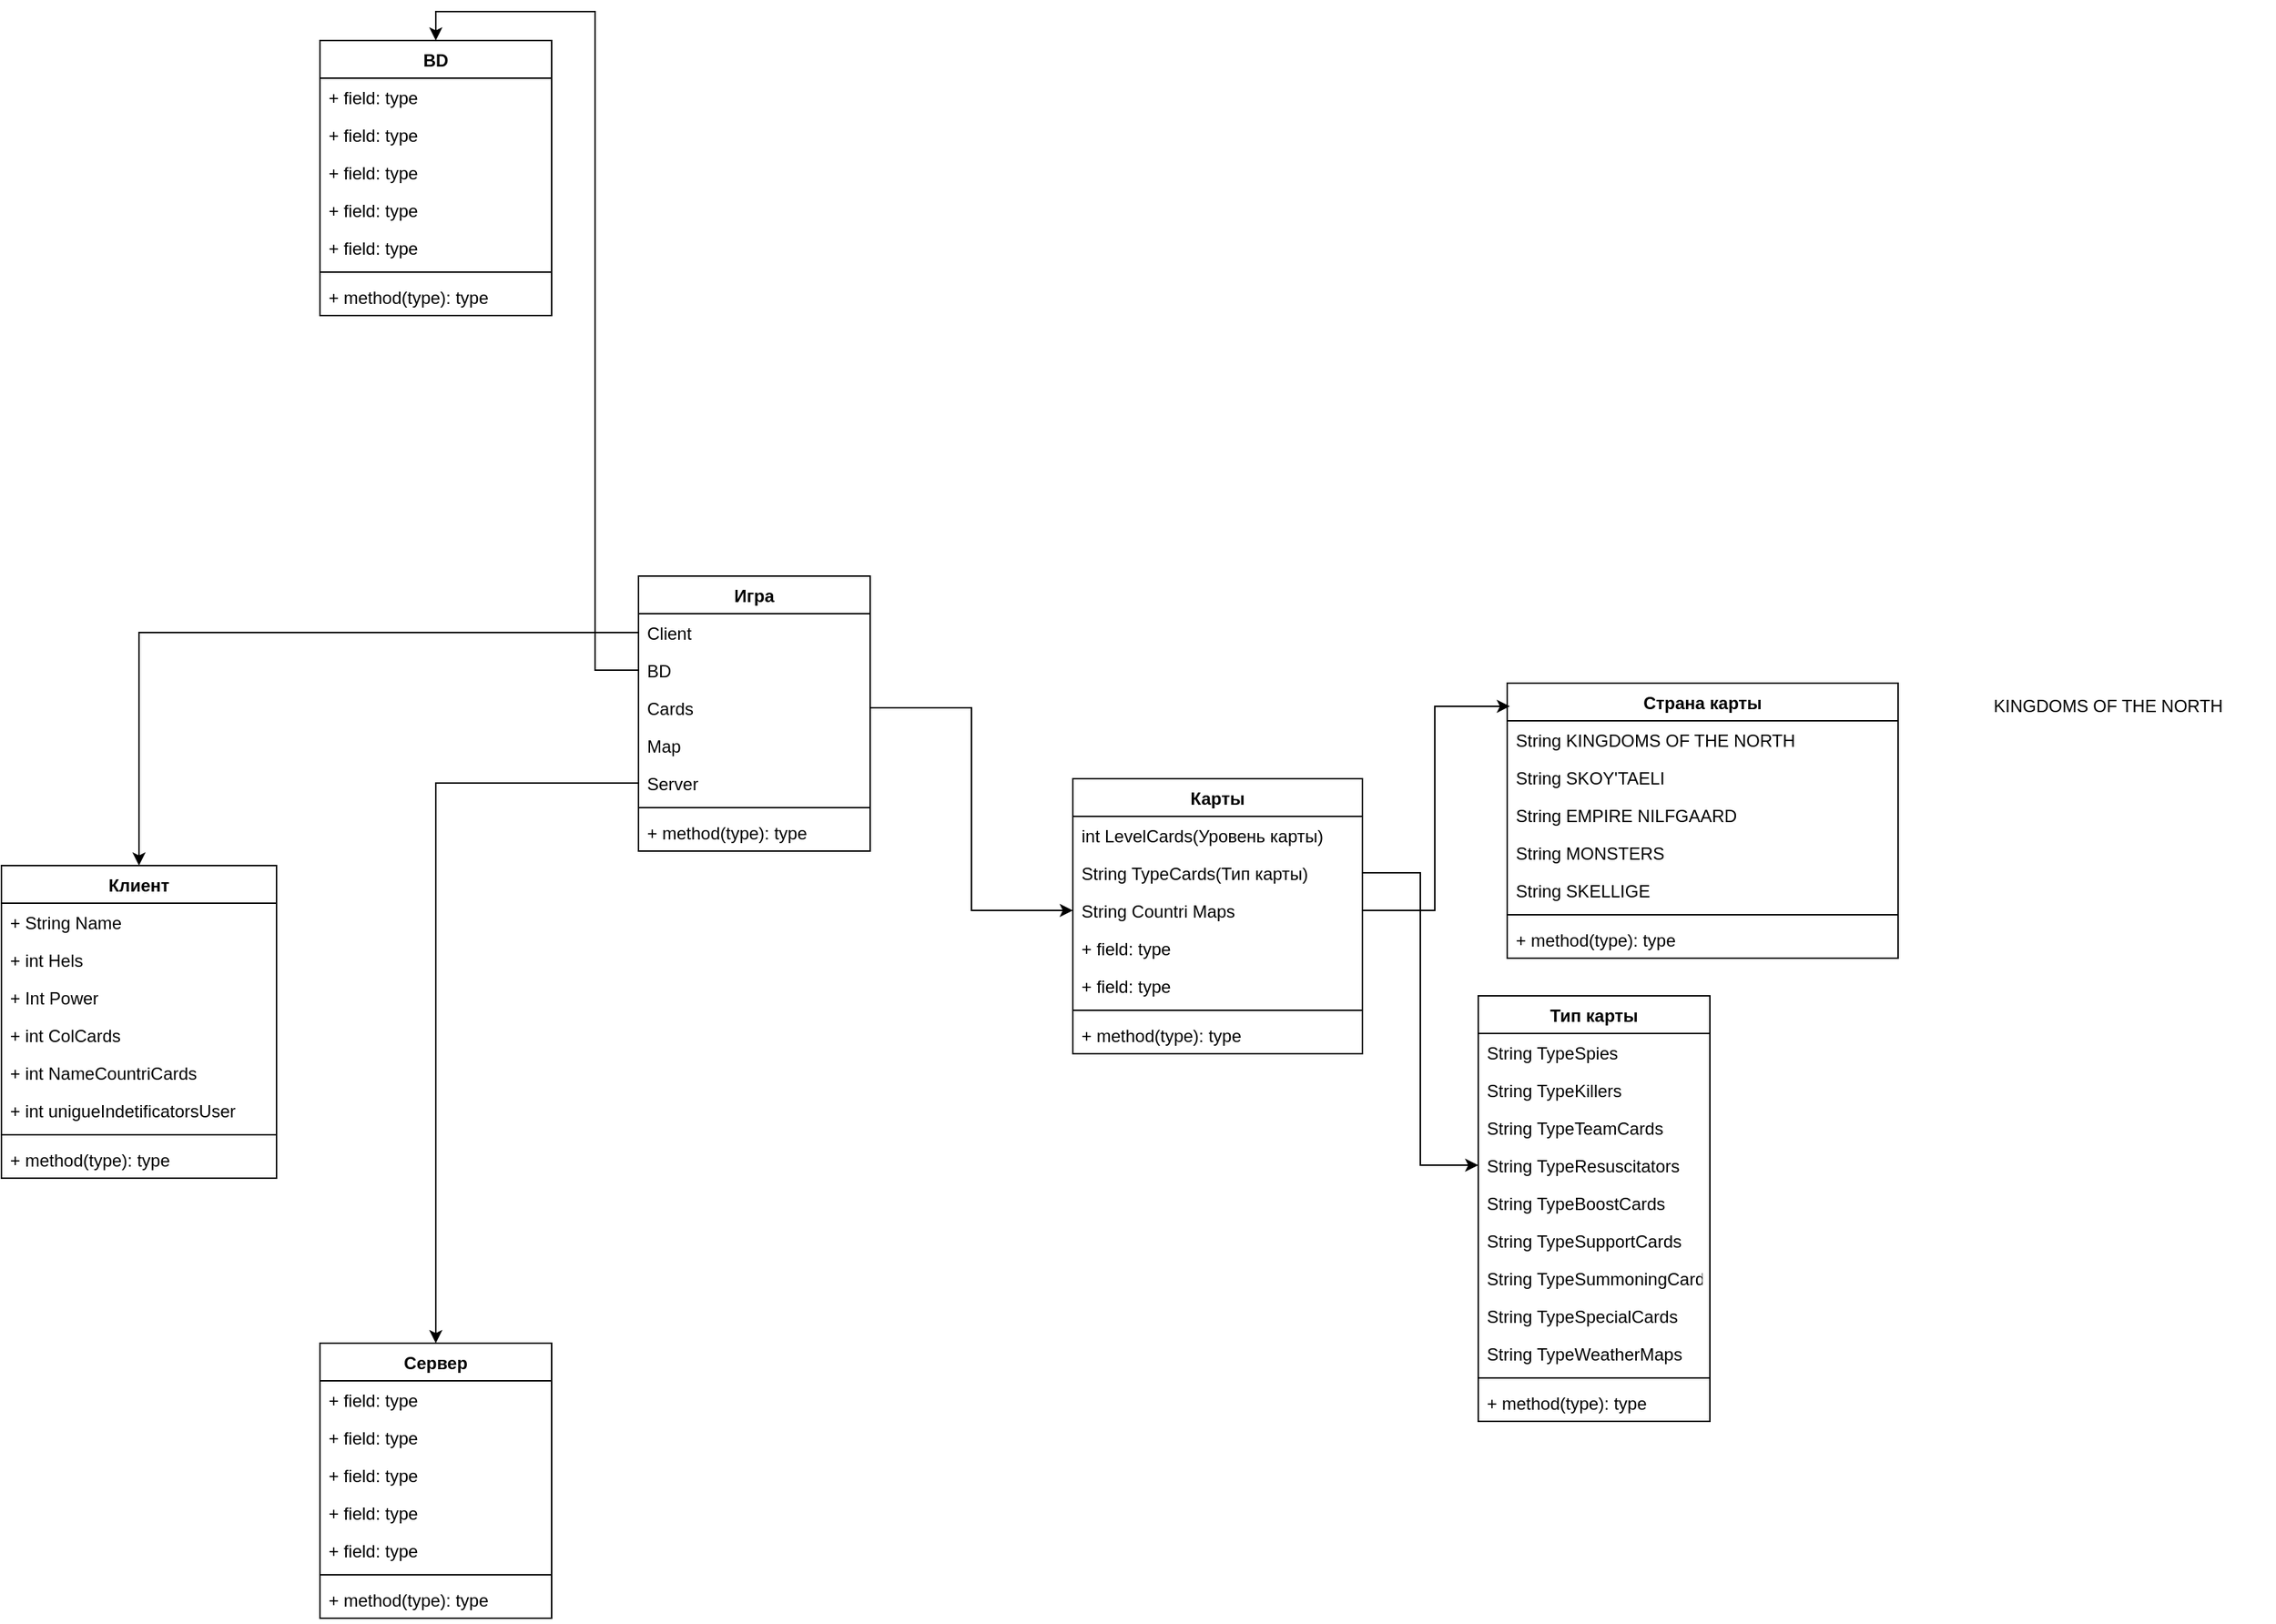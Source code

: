 <mxfile version="15.4.1" type="device"><diagram id="sjOhlbBB3a5XgqxjNpI_" name="Page-1"><mxGraphModel dx="1422" dy="2001" grid="1" gridSize="10" guides="1" tooltips="1" connect="1" arrows="1" fold="1" page="1" pageScale="1" pageWidth="827" pageHeight="1169" math="0" shadow="0"><root><mxCell id="0"/><mxCell id="1" parent="0"/><mxCell id="6GnnicKwQ2_1Ef_VStTX-6" value="Игра" style="swimlane;fontStyle=1;align=center;verticalAlign=top;childLayout=stackLayout;horizontal=1;startSize=26;horizontalStack=0;resizeParent=1;resizeParentMax=0;resizeLast=0;collapsible=1;marginBottom=0;" vertex="1" parent="1"><mxGeometry x="520" y="-160" width="160" height="190" as="geometry"/></mxCell><mxCell id="6GnnicKwQ2_1Ef_VStTX-7" value="Client&#10;" style="text;strokeColor=none;fillColor=none;align=left;verticalAlign=top;spacingLeft=4;spacingRight=4;overflow=hidden;rotatable=0;points=[[0,0.5],[1,0.5]];portConstraint=eastwest;" vertex="1" parent="6GnnicKwQ2_1Ef_VStTX-6"><mxGeometry y="26" width="160" height="26" as="geometry"/></mxCell><mxCell id="6GnnicKwQ2_1Ef_VStTX-38" value="BD" style="text;strokeColor=none;fillColor=none;align=left;verticalAlign=top;spacingLeft=4;spacingRight=4;overflow=hidden;rotatable=0;points=[[0,0.5],[1,0.5]];portConstraint=eastwest;" vertex="1" parent="6GnnicKwQ2_1Ef_VStTX-6"><mxGeometry y="52" width="160" height="26" as="geometry"/></mxCell><mxCell id="6GnnicKwQ2_1Ef_VStTX-39" value="Cards" style="text;strokeColor=none;fillColor=none;align=left;verticalAlign=top;spacingLeft=4;spacingRight=4;overflow=hidden;rotatable=0;points=[[0,0.5],[1,0.5]];portConstraint=eastwest;" vertex="1" parent="6GnnicKwQ2_1Ef_VStTX-6"><mxGeometry y="78" width="160" height="26" as="geometry"/></mxCell><mxCell id="6GnnicKwQ2_1Ef_VStTX-40" value="Map" style="text;strokeColor=none;fillColor=none;align=left;verticalAlign=top;spacingLeft=4;spacingRight=4;overflow=hidden;rotatable=0;points=[[0,0.5],[1,0.5]];portConstraint=eastwest;" vertex="1" parent="6GnnicKwQ2_1Ef_VStTX-6"><mxGeometry y="104" width="160" height="26" as="geometry"/></mxCell><mxCell id="6GnnicKwQ2_1Ef_VStTX-41" value="Server" style="text;strokeColor=none;fillColor=none;align=left;verticalAlign=top;spacingLeft=4;spacingRight=4;overflow=hidden;rotatable=0;points=[[0,0.5],[1,0.5]];portConstraint=eastwest;" vertex="1" parent="6GnnicKwQ2_1Ef_VStTX-6"><mxGeometry y="130" width="160" height="26" as="geometry"/></mxCell><mxCell id="6GnnicKwQ2_1Ef_VStTX-8" value="" style="line;strokeWidth=1;fillColor=none;align=left;verticalAlign=middle;spacingTop=-1;spacingLeft=3;spacingRight=3;rotatable=0;labelPosition=right;points=[];portConstraint=eastwest;" vertex="1" parent="6GnnicKwQ2_1Ef_VStTX-6"><mxGeometry y="156" width="160" height="8" as="geometry"/></mxCell><mxCell id="6GnnicKwQ2_1Ef_VStTX-9" value="+ method(type): type" style="text;strokeColor=none;fillColor=none;align=left;verticalAlign=top;spacingLeft=4;spacingRight=4;overflow=hidden;rotatable=0;points=[[0,0.5],[1,0.5]];portConstraint=eastwest;" vertex="1" parent="6GnnicKwQ2_1Ef_VStTX-6"><mxGeometry y="164" width="160" height="26" as="geometry"/></mxCell><mxCell id="6GnnicKwQ2_1Ef_VStTX-10" value="Карты" style="swimlane;fontStyle=1;align=center;verticalAlign=top;childLayout=stackLayout;horizontal=1;startSize=26;horizontalStack=0;resizeParent=1;resizeParentMax=0;resizeLast=0;collapsible=1;marginBottom=0;" vertex="1" parent="1"><mxGeometry x="820" y="-20" width="200" height="190" as="geometry"/></mxCell><mxCell id="6GnnicKwQ2_1Ef_VStTX-11" value="int LevelCards(Уровень карты) " style="text;strokeColor=none;fillColor=none;align=left;verticalAlign=top;spacingLeft=4;spacingRight=4;overflow=hidden;rotatable=0;points=[[0,0.5],[1,0.5]];portConstraint=eastwest;" vertex="1" parent="6GnnicKwQ2_1Ef_VStTX-10"><mxGeometry y="26" width="200" height="26" as="geometry"/></mxCell><mxCell id="6GnnicKwQ2_1Ef_VStTX-26" value="String TypeCards(Тип карты)" style="text;strokeColor=none;fillColor=none;align=left;verticalAlign=top;spacingLeft=4;spacingRight=4;overflow=hidden;rotatable=0;points=[[0,0.5],[1,0.5]];portConstraint=eastwest;" vertex="1" parent="6GnnicKwQ2_1Ef_VStTX-10"><mxGeometry y="52" width="200" height="26" as="geometry"/></mxCell><mxCell id="6GnnicKwQ2_1Ef_VStTX-28" value="String Countri Maps&#10;" style="text;strokeColor=none;fillColor=none;align=left;verticalAlign=top;spacingLeft=4;spacingRight=4;overflow=hidden;rotatable=0;points=[[0,0.5],[1,0.5]];portConstraint=eastwest;" vertex="1" parent="6GnnicKwQ2_1Ef_VStTX-10"><mxGeometry y="78" width="200" height="26" as="geometry"/></mxCell><mxCell id="6GnnicKwQ2_1Ef_VStTX-29" value="+ field: type&#10;" style="text;strokeColor=none;fillColor=none;align=left;verticalAlign=top;spacingLeft=4;spacingRight=4;overflow=hidden;rotatable=0;points=[[0,0.5],[1,0.5]];portConstraint=eastwest;" vertex="1" parent="6GnnicKwQ2_1Ef_VStTX-10"><mxGeometry y="104" width="200" height="26" as="geometry"/></mxCell><mxCell id="6GnnicKwQ2_1Ef_VStTX-31" value="+ field: type&#10;" style="text;strokeColor=none;fillColor=none;align=left;verticalAlign=top;spacingLeft=4;spacingRight=4;overflow=hidden;rotatable=0;points=[[0,0.5],[1,0.5]];portConstraint=eastwest;" vertex="1" parent="6GnnicKwQ2_1Ef_VStTX-10"><mxGeometry y="130" width="200" height="26" as="geometry"/></mxCell><mxCell id="6GnnicKwQ2_1Ef_VStTX-12" value="" style="line;strokeWidth=1;fillColor=none;align=left;verticalAlign=middle;spacingTop=-1;spacingLeft=3;spacingRight=3;rotatable=0;labelPosition=right;points=[];portConstraint=eastwest;" vertex="1" parent="6GnnicKwQ2_1Ef_VStTX-10"><mxGeometry y="156" width="200" height="8" as="geometry"/></mxCell><mxCell id="6GnnicKwQ2_1Ef_VStTX-13" value="+ method(type): type" style="text;strokeColor=none;fillColor=none;align=left;verticalAlign=top;spacingLeft=4;spacingRight=4;overflow=hidden;rotatable=0;points=[[0,0.5],[1,0.5]];portConstraint=eastwest;" vertex="1" parent="6GnnicKwQ2_1Ef_VStTX-10"><mxGeometry y="164" width="200" height="26" as="geometry"/></mxCell><mxCell id="6GnnicKwQ2_1Ef_VStTX-18" value="Тип карты" style="swimlane;fontStyle=1;align=center;verticalAlign=top;childLayout=stackLayout;horizontal=1;startSize=26;horizontalStack=0;resizeParent=1;resizeParentMax=0;resizeLast=0;collapsible=1;marginBottom=0;" vertex="1" parent="1"><mxGeometry x="1100" y="130" width="160" height="294" as="geometry"/></mxCell><mxCell id="6GnnicKwQ2_1Ef_VStTX-19" value="String TypeSpies" style="text;strokeColor=none;fillColor=none;align=left;verticalAlign=top;spacingLeft=4;spacingRight=4;overflow=hidden;rotatable=0;points=[[0,0.5],[1,0.5]];portConstraint=eastwest;" vertex="1" parent="6GnnicKwQ2_1Ef_VStTX-18"><mxGeometry y="26" width="160" height="26" as="geometry"/></mxCell><mxCell id="6GnnicKwQ2_1Ef_VStTX-42" value="String TypeKillers" style="text;strokeColor=none;fillColor=none;align=left;verticalAlign=top;spacingLeft=4;spacingRight=4;overflow=hidden;rotatable=0;points=[[0,0.5],[1,0.5]];portConstraint=eastwest;" vertex="1" parent="6GnnicKwQ2_1Ef_VStTX-18"><mxGeometry y="52" width="160" height="26" as="geometry"/></mxCell><mxCell id="6GnnicKwQ2_1Ef_VStTX-43" value="String TypeTeamCards" style="text;strokeColor=none;fillColor=none;align=left;verticalAlign=top;spacingLeft=4;spacingRight=4;overflow=hidden;rotatable=0;points=[[0,0.5],[1,0.5]];portConstraint=eastwest;" vertex="1" parent="6GnnicKwQ2_1Ef_VStTX-18"><mxGeometry y="78" width="160" height="26" as="geometry"/></mxCell><mxCell id="6GnnicKwQ2_1Ef_VStTX-44" value="String TypeResuscitators" style="text;strokeColor=none;fillColor=none;align=left;verticalAlign=top;spacingLeft=4;spacingRight=4;overflow=hidden;rotatable=0;points=[[0,0.5],[1,0.5]];portConstraint=eastwest;" vertex="1" parent="6GnnicKwQ2_1Ef_VStTX-18"><mxGeometry y="104" width="160" height="26" as="geometry"/></mxCell><mxCell id="6GnnicKwQ2_1Ef_VStTX-47" value="String TypeBoostCards" style="text;strokeColor=none;fillColor=none;align=left;verticalAlign=top;spacingLeft=4;spacingRight=4;overflow=hidden;rotatable=0;points=[[0,0.5],[1,0.5]];portConstraint=eastwest;" vertex="1" parent="6GnnicKwQ2_1Ef_VStTX-18"><mxGeometry y="130" width="160" height="26" as="geometry"/></mxCell><mxCell id="6GnnicKwQ2_1Ef_VStTX-48" value="String TypeSupportCards" style="text;strokeColor=none;fillColor=none;align=left;verticalAlign=top;spacingLeft=4;spacingRight=4;overflow=hidden;rotatable=0;points=[[0,0.5],[1,0.5]];portConstraint=eastwest;" vertex="1" parent="6GnnicKwQ2_1Ef_VStTX-18"><mxGeometry y="156" width="160" height="26" as="geometry"/></mxCell><mxCell id="6GnnicKwQ2_1Ef_VStTX-46" value="String TypeSummoningCards" style="text;strokeColor=none;fillColor=none;align=left;verticalAlign=top;spacingLeft=4;spacingRight=4;overflow=hidden;rotatable=0;points=[[0,0.5],[1,0.5]];portConstraint=eastwest;" vertex="1" parent="6GnnicKwQ2_1Ef_VStTX-18"><mxGeometry y="182" width="160" height="26" as="geometry"/></mxCell><mxCell id="6GnnicKwQ2_1Ef_VStTX-45" value="String TypeSpecialCards" style="text;strokeColor=none;fillColor=none;align=left;verticalAlign=top;spacingLeft=4;spacingRight=4;overflow=hidden;rotatable=0;points=[[0,0.5],[1,0.5]];portConstraint=eastwest;" vertex="1" parent="6GnnicKwQ2_1Ef_VStTX-18"><mxGeometry y="208" width="160" height="26" as="geometry"/></mxCell><mxCell id="6GnnicKwQ2_1Ef_VStTX-49" value="String TypeWeatherMaps" style="text;strokeColor=none;fillColor=none;align=left;verticalAlign=top;spacingLeft=4;spacingRight=4;overflow=hidden;rotatable=0;points=[[0,0.5],[1,0.5]];portConstraint=eastwest;" vertex="1" parent="6GnnicKwQ2_1Ef_VStTX-18"><mxGeometry y="234" width="160" height="26" as="geometry"/></mxCell><mxCell id="6GnnicKwQ2_1Ef_VStTX-20" value="" style="line;strokeWidth=1;fillColor=none;align=left;verticalAlign=middle;spacingTop=-1;spacingLeft=3;spacingRight=3;rotatable=0;labelPosition=right;points=[];portConstraint=eastwest;" vertex="1" parent="6GnnicKwQ2_1Ef_VStTX-18"><mxGeometry y="260" width="160" height="8" as="geometry"/></mxCell><mxCell id="6GnnicKwQ2_1Ef_VStTX-21" value="+ method(type): type" style="text;strokeColor=none;fillColor=none;align=left;verticalAlign=top;spacingLeft=4;spacingRight=4;overflow=hidden;rotatable=0;points=[[0,0.5],[1,0.5]];portConstraint=eastwest;" vertex="1" parent="6GnnicKwQ2_1Ef_VStTX-18"><mxGeometry y="268" width="160" height="26" as="geometry"/></mxCell><mxCell id="6GnnicKwQ2_1Ef_VStTX-50" value="Сервер" style="swimlane;fontStyle=1;align=center;verticalAlign=top;childLayout=stackLayout;horizontal=1;startSize=26;horizontalStack=0;resizeParent=1;resizeParentMax=0;resizeLast=0;collapsible=1;marginBottom=0;" vertex="1" parent="1"><mxGeometry x="300" y="370" width="160" height="190" as="geometry"/></mxCell><mxCell id="6GnnicKwQ2_1Ef_VStTX-51" value="+ field: type" style="text;strokeColor=none;fillColor=none;align=left;verticalAlign=top;spacingLeft=4;spacingRight=4;overflow=hidden;rotatable=0;points=[[0,0.5],[1,0.5]];portConstraint=eastwest;" vertex="1" parent="6GnnicKwQ2_1Ef_VStTX-50"><mxGeometry y="26" width="160" height="26" as="geometry"/></mxCell><mxCell id="6GnnicKwQ2_1Ef_VStTX-52" value="+ field: type" style="text;strokeColor=none;fillColor=none;align=left;verticalAlign=top;spacingLeft=4;spacingRight=4;overflow=hidden;rotatable=0;points=[[0,0.5],[1,0.5]];portConstraint=eastwest;" vertex="1" parent="6GnnicKwQ2_1Ef_VStTX-50"><mxGeometry y="52" width="160" height="26" as="geometry"/></mxCell><mxCell id="6GnnicKwQ2_1Ef_VStTX-53" value="+ field: type" style="text;strokeColor=none;fillColor=none;align=left;verticalAlign=top;spacingLeft=4;spacingRight=4;overflow=hidden;rotatable=0;points=[[0,0.5],[1,0.5]];portConstraint=eastwest;" vertex="1" parent="6GnnicKwQ2_1Ef_VStTX-50"><mxGeometry y="78" width="160" height="26" as="geometry"/></mxCell><mxCell id="6GnnicKwQ2_1Ef_VStTX-54" value="+ field: type" style="text;strokeColor=none;fillColor=none;align=left;verticalAlign=top;spacingLeft=4;spacingRight=4;overflow=hidden;rotatable=0;points=[[0,0.5],[1,0.5]];portConstraint=eastwest;" vertex="1" parent="6GnnicKwQ2_1Ef_VStTX-50"><mxGeometry y="104" width="160" height="26" as="geometry"/></mxCell><mxCell id="6GnnicKwQ2_1Ef_VStTX-55" value="+ field: type" style="text;strokeColor=none;fillColor=none;align=left;verticalAlign=top;spacingLeft=4;spacingRight=4;overflow=hidden;rotatable=0;points=[[0,0.5],[1,0.5]];portConstraint=eastwest;" vertex="1" parent="6GnnicKwQ2_1Ef_VStTX-50"><mxGeometry y="130" width="160" height="26" as="geometry"/></mxCell><mxCell id="6GnnicKwQ2_1Ef_VStTX-56" value="" style="line;strokeWidth=1;fillColor=none;align=left;verticalAlign=middle;spacingTop=-1;spacingLeft=3;spacingRight=3;rotatable=0;labelPosition=right;points=[];portConstraint=eastwest;" vertex="1" parent="6GnnicKwQ2_1Ef_VStTX-50"><mxGeometry y="156" width="160" height="8" as="geometry"/></mxCell><mxCell id="6GnnicKwQ2_1Ef_VStTX-57" value="+ method(type): type" style="text;strokeColor=none;fillColor=none;align=left;verticalAlign=top;spacingLeft=4;spacingRight=4;overflow=hidden;rotatable=0;points=[[0,0.5],[1,0.5]];portConstraint=eastwest;" vertex="1" parent="6GnnicKwQ2_1Ef_VStTX-50"><mxGeometry y="164" width="160" height="26" as="geometry"/></mxCell><mxCell id="6GnnicKwQ2_1Ef_VStTX-66" value="Страна карты" style="swimlane;fontStyle=1;align=center;verticalAlign=top;childLayout=stackLayout;horizontal=1;startSize=26;horizontalStack=0;resizeParent=1;resizeParentMax=0;resizeLast=0;collapsible=1;marginBottom=0;" vertex="1" parent="1"><mxGeometry x="1120" y="-86" width="270" height="190" as="geometry"/></mxCell><mxCell id="6GnnicKwQ2_1Ef_VStTX-74" value="String KINGDOMS OF THE NORTH" style="text;strokeColor=none;fillColor=none;align=left;verticalAlign=top;spacingLeft=4;spacingRight=4;overflow=hidden;rotatable=0;points=[[0,0.5],[1,0.5]];portConstraint=eastwest;" vertex="1" parent="6GnnicKwQ2_1Ef_VStTX-66"><mxGeometry y="26" width="270" height="26" as="geometry"/></mxCell><mxCell id="6GnnicKwQ2_1Ef_VStTX-75" value="String SKOY'TAELI" style="text;strokeColor=none;fillColor=none;align=left;verticalAlign=top;spacingLeft=4;spacingRight=4;overflow=hidden;rotatable=0;points=[[0,0.5],[1,0.5]];portConstraint=eastwest;" vertex="1" parent="6GnnicKwQ2_1Ef_VStTX-66"><mxGeometry y="52" width="270" height="26" as="geometry"/></mxCell><mxCell id="6GnnicKwQ2_1Ef_VStTX-76" value="String EMPIRE NILFGAARD" style="text;strokeColor=none;fillColor=none;align=left;verticalAlign=top;spacingLeft=4;spacingRight=4;overflow=hidden;rotatable=0;points=[[0,0.5],[1,0.5]];portConstraint=eastwest;" vertex="1" parent="6GnnicKwQ2_1Ef_VStTX-66"><mxGeometry y="78" width="270" height="26" as="geometry"/></mxCell><mxCell id="6GnnicKwQ2_1Ef_VStTX-77" value="String MONSTERS" style="text;strokeColor=none;fillColor=none;align=left;verticalAlign=top;spacingLeft=4;spacingRight=4;overflow=hidden;rotatable=0;points=[[0,0.5],[1,0.5]];portConstraint=eastwest;" vertex="1" parent="6GnnicKwQ2_1Ef_VStTX-66"><mxGeometry y="104" width="270" height="26" as="geometry"/></mxCell><mxCell id="6GnnicKwQ2_1Ef_VStTX-78" value="String SKELLIGE" style="text;strokeColor=none;fillColor=none;align=left;verticalAlign=top;spacingLeft=4;spacingRight=4;overflow=hidden;rotatable=0;points=[[0,0.5],[1,0.5]];portConstraint=eastwest;" vertex="1" parent="6GnnicKwQ2_1Ef_VStTX-66"><mxGeometry y="130" width="270" height="26" as="geometry"/></mxCell><mxCell id="6GnnicKwQ2_1Ef_VStTX-72" value="" style="line;strokeWidth=1;fillColor=none;align=left;verticalAlign=middle;spacingTop=-1;spacingLeft=3;spacingRight=3;rotatable=0;labelPosition=right;points=[];portConstraint=eastwest;" vertex="1" parent="6GnnicKwQ2_1Ef_VStTX-66"><mxGeometry y="156" width="270" height="8" as="geometry"/></mxCell><mxCell id="6GnnicKwQ2_1Ef_VStTX-73" value="+ method(type): type" style="text;strokeColor=none;fillColor=none;align=left;verticalAlign=top;spacingLeft=4;spacingRight=4;overflow=hidden;rotatable=0;points=[[0,0.5],[1,0.5]];portConstraint=eastwest;" vertex="1" parent="6GnnicKwQ2_1Ef_VStTX-66"><mxGeometry y="164" width="270" height="26" as="geometry"/></mxCell><mxCell id="6GnnicKwQ2_1Ef_VStTX-69" value="KINGDOMS OF THE NORTH&#10;&#10;SKOY'TAELI&#10;&#10;EMPIRE NILFGAARD&#10;&#10;MONSTERS&#10;&#10;SKELLIGE" style="text;strokeColor=none;fillColor=none;align=left;verticalAlign=top;spacingLeft=4;spacingRight=4;overflow=hidden;rotatable=0;points=[[0,0.5],[1,0.5]];portConstraint=eastwest;" vertex="1" parent="1"><mxGeometry x="1450" y="-84" width="200" height="26" as="geometry"/></mxCell><mxCell id="6GnnicKwQ2_1Ef_VStTX-79" style="edgeStyle=orthogonalEdgeStyle;rounded=0;orthogonalLoop=1;jettySize=auto;html=1;entryX=0;entryY=0.5;entryDx=0;entryDy=0;" edge="1" parent="1" source="6GnnicKwQ2_1Ef_VStTX-39" target="6GnnicKwQ2_1Ef_VStTX-28"><mxGeometry relative="1" as="geometry"/></mxCell><mxCell id="6GnnicKwQ2_1Ef_VStTX-81" style="edgeStyle=orthogonalEdgeStyle;rounded=0;orthogonalLoop=1;jettySize=auto;html=1;entryX=0.007;entryY=0.084;entryDx=0;entryDy=0;entryPerimeter=0;" edge="1" parent="1" source="6GnnicKwQ2_1Ef_VStTX-28" target="6GnnicKwQ2_1Ef_VStTX-66"><mxGeometry relative="1" as="geometry"/></mxCell><mxCell id="6GnnicKwQ2_1Ef_VStTX-82" style="edgeStyle=orthogonalEdgeStyle;rounded=0;orthogonalLoop=1;jettySize=auto;html=1;entryX=0;entryY=0.5;entryDx=0;entryDy=0;" edge="1" parent="1" source="6GnnicKwQ2_1Ef_VStTX-26" target="6GnnicKwQ2_1Ef_VStTX-44"><mxGeometry relative="1" as="geometry"/></mxCell><mxCell id="6GnnicKwQ2_1Ef_VStTX-83" value="Клиент" style="swimlane;fontStyle=1;align=center;verticalAlign=top;childLayout=stackLayout;horizontal=1;startSize=26;horizontalStack=0;resizeParent=1;resizeParentMax=0;resizeLast=0;collapsible=1;marginBottom=0;" vertex="1" parent="1"><mxGeometry x="80" y="40" width="190" height="216" as="geometry"/></mxCell><mxCell id="6GnnicKwQ2_1Ef_VStTX-84" value="+ String Name" style="text;strokeColor=none;fillColor=none;align=left;verticalAlign=top;spacingLeft=4;spacingRight=4;overflow=hidden;rotatable=0;points=[[0,0.5],[1,0.5]];portConstraint=eastwest;" vertex="1" parent="6GnnicKwQ2_1Ef_VStTX-83"><mxGeometry y="26" width="190" height="26" as="geometry"/></mxCell><mxCell id="6GnnicKwQ2_1Ef_VStTX-85" value="+ int Hels" style="text;strokeColor=none;fillColor=none;align=left;verticalAlign=top;spacingLeft=4;spacingRight=4;overflow=hidden;rotatable=0;points=[[0,0.5],[1,0.5]];portConstraint=eastwest;" vertex="1" parent="6GnnicKwQ2_1Ef_VStTX-83"><mxGeometry y="52" width="190" height="26" as="geometry"/></mxCell><mxCell id="6GnnicKwQ2_1Ef_VStTX-86" value="+ Int Power" style="text;strokeColor=none;fillColor=none;align=left;verticalAlign=top;spacingLeft=4;spacingRight=4;overflow=hidden;rotatable=0;points=[[0,0.5],[1,0.5]];portConstraint=eastwest;" vertex="1" parent="6GnnicKwQ2_1Ef_VStTX-83"><mxGeometry y="78" width="190" height="26" as="geometry"/></mxCell><mxCell id="6GnnicKwQ2_1Ef_VStTX-87" value="+ int ColCards" style="text;strokeColor=none;fillColor=none;align=left;verticalAlign=top;spacingLeft=4;spacingRight=4;overflow=hidden;rotatable=0;points=[[0,0.5],[1,0.5]];portConstraint=eastwest;" vertex="1" parent="6GnnicKwQ2_1Ef_VStTX-83"><mxGeometry y="104" width="190" height="26" as="geometry"/></mxCell><mxCell id="6GnnicKwQ2_1Ef_VStTX-88" value="+ int NameCountriCards" style="text;strokeColor=none;fillColor=none;align=left;verticalAlign=top;spacingLeft=4;spacingRight=4;overflow=hidden;rotatable=0;points=[[0,0.5],[1,0.5]];portConstraint=eastwest;" vertex="1" parent="6GnnicKwQ2_1Ef_VStTX-83"><mxGeometry y="130" width="190" height="26" as="geometry"/></mxCell><mxCell id="6GnnicKwQ2_1Ef_VStTX-103" value="+ int unigueIndetificatorsUser" style="text;strokeColor=none;fillColor=none;align=left;verticalAlign=top;spacingLeft=4;spacingRight=4;overflow=hidden;rotatable=0;points=[[0,0.5],[1,0.5]];portConstraint=eastwest;" vertex="1" parent="6GnnicKwQ2_1Ef_VStTX-83"><mxGeometry y="156" width="190" height="26" as="geometry"/></mxCell><mxCell id="6GnnicKwQ2_1Ef_VStTX-89" value="" style="line;strokeWidth=1;fillColor=none;align=left;verticalAlign=middle;spacingTop=-1;spacingLeft=3;spacingRight=3;rotatable=0;labelPosition=right;points=[];portConstraint=eastwest;" vertex="1" parent="6GnnicKwQ2_1Ef_VStTX-83"><mxGeometry y="182" width="190" height="8" as="geometry"/></mxCell><mxCell id="6GnnicKwQ2_1Ef_VStTX-90" value="+ method(type): type" style="text;strokeColor=none;fillColor=none;align=left;verticalAlign=top;spacingLeft=4;spacingRight=4;overflow=hidden;rotatable=0;points=[[0,0.5],[1,0.5]];portConstraint=eastwest;" vertex="1" parent="6GnnicKwQ2_1Ef_VStTX-83"><mxGeometry y="190" width="190" height="26" as="geometry"/></mxCell><mxCell id="6GnnicKwQ2_1Ef_VStTX-91" style="edgeStyle=orthogonalEdgeStyle;rounded=0;orthogonalLoop=1;jettySize=auto;html=1;entryX=0.5;entryY=0;entryDx=0;entryDy=0;" edge="1" parent="1" source="6GnnicKwQ2_1Ef_VStTX-7" target="6GnnicKwQ2_1Ef_VStTX-83"><mxGeometry relative="1" as="geometry"/></mxCell><mxCell id="6GnnicKwQ2_1Ef_VStTX-92" value="BD" style="swimlane;fontStyle=1;align=center;verticalAlign=top;childLayout=stackLayout;horizontal=1;startSize=26;horizontalStack=0;resizeParent=1;resizeParentMax=0;resizeLast=0;collapsible=1;marginBottom=0;" vertex="1" parent="1"><mxGeometry x="300" y="-530" width="160" height="190" as="geometry"/></mxCell><mxCell id="6GnnicKwQ2_1Ef_VStTX-93" value="+ field: type" style="text;strokeColor=none;fillColor=none;align=left;verticalAlign=top;spacingLeft=4;spacingRight=4;overflow=hidden;rotatable=0;points=[[0,0.5],[1,0.5]];portConstraint=eastwest;" vertex="1" parent="6GnnicKwQ2_1Ef_VStTX-92"><mxGeometry y="26" width="160" height="26" as="geometry"/></mxCell><mxCell id="6GnnicKwQ2_1Ef_VStTX-94" value="+ field: type" style="text;strokeColor=none;fillColor=none;align=left;verticalAlign=top;spacingLeft=4;spacingRight=4;overflow=hidden;rotatable=0;points=[[0,0.5],[1,0.5]];portConstraint=eastwest;" vertex="1" parent="6GnnicKwQ2_1Ef_VStTX-92"><mxGeometry y="52" width="160" height="26" as="geometry"/></mxCell><mxCell id="6GnnicKwQ2_1Ef_VStTX-95" value="+ field: type" style="text;strokeColor=none;fillColor=none;align=left;verticalAlign=top;spacingLeft=4;spacingRight=4;overflow=hidden;rotatable=0;points=[[0,0.5],[1,0.5]];portConstraint=eastwest;" vertex="1" parent="6GnnicKwQ2_1Ef_VStTX-92"><mxGeometry y="78" width="160" height="26" as="geometry"/></mxCell><mxCell id="6GnnicKwQ2_1Ef_VStTX-96" value="+ field: type" style="text;strokeColor=none;fillColor=none;align=left;verticalAlign=top;spacingLeft=4;spacingRight=4;overflow=hidden;rotatable=0;points=[[0,0.5],[1,0.5]];portConstraint=eastwest;" vertex="1" parent="6GnnicKwQ2_1Ef_VStTX-92"><mxGeometry y="104" width="160" height="26" as="geometry"/></mxCell><mxCell id="6GnnicKwQ2_1Ef_VStTX-97" value="+ field: type" style="text;strokeColor=none;fillColor=none;align=left;verticalAlign=top;spacingLeft=4;spacingRight=4;overflow=hidden;rotatable=0;points=[[0,0.5],[1,0.5]];portConstraint=eastwest;" vertex="1" parent="6GnnicKwQ2_1Ef_VStTX-92"><mxGeometry y="130" width="160" height="26" as="geometry"/></mxCell><mxCell id="6GnnicKwQ2_1Ef_VStTX-98" value="" style="line;strokeWidth=1;fillColor=none;align=left;verticalAlign=middle;spacingTop=-1;spacingLeft=3;spacingRight=3;rotatable=0;labelPosition=right;points=[];portConstraint=eastwest;" vertex="1" parent="6GnnicKwQ2_1Ef_VStTX-92"><mxGeometry y="156" width="160" height="8" as="geometry"/></mxCell><mxCell id="6GnnicKwQ2_1Ef_VStTX-99" value="+ method(type): type" style="text;strokeColor=none;fillColor=none;align=left;verticalAlign=top;spacingLeft=4;spacingRight=4;overflow=hidden;rotatable=0;points=[[0,0.5],[1,0.5]];portConstraint=eastwest;" vertex="1" parent="6GnnicKwQ2_1Ef_VStTX-92"><mxGeometry y="164" width="160" height="26" as="geometry"/></mxCell><mxCell id="6GnnicKwQ2_1Ef_VStTX-100" style="edgeStyle=orthogonalEdgeStyle;rounded=0;orthogonalLoop=1;jettySize=auto;html=1;entryX=0.5;entryY=0;entryDx=0;entryDy=0;" edge="1" parent="1" source="6GnnicKwQ2_1Ef_VStTX-38" target="6GnnicKwQ2_1Ef_VStTX-92"><mxGeometry relative="1" as="geometry"/></mxCell><mxCell id="6GnnicKwQ2_1Ef_VStTX-102" style="edgeStyle=orthogonalEdgeStyle;rounded=0;orthogonalLoop=1;jettySize=auto;html=1;entryX=0.5;entryY=0;entryDx=0;entryDy=0;" edge="1" parent="1" source="6GnnicKwQ2_1Ef_VStTX-41" target="6GnnicKwQ2_1Ef_VStTX-50"><mxGeometry relative="1" as="geometry"/></mxCell></root></mxGraphModel></diagram></mxfile>